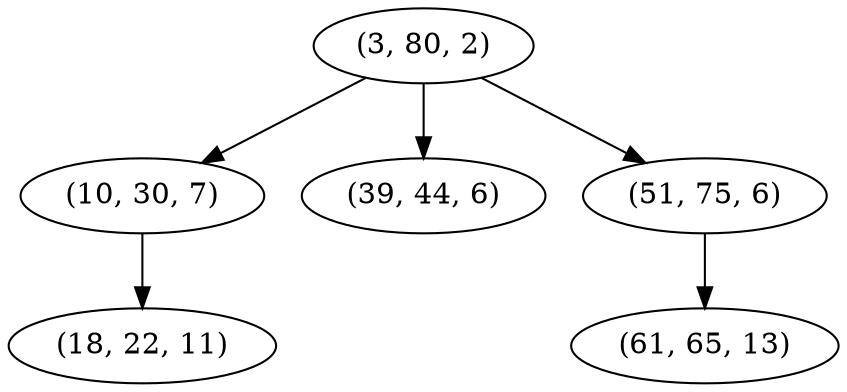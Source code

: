 digraph tree {
    "(3, 80, 2)";
    "(10, 30, 7)";
    "(18, 22, 11)";
    "(39, 44, 6)";
    "(51, 75, 6)";
    "(61, 65, 13)";
    "(3, 80, 2)" -> "(10, 30, 7)";
    "(3, 80, 2)" -> "(39, 44, 6)";
    "(3, 80, 2)" -> "(51, 75, 6)";
    "(10, 30, 7)" -> "(18, 22, 11)";
    "(51, 75, 6)" -> "(61, 65, 13)";
}
